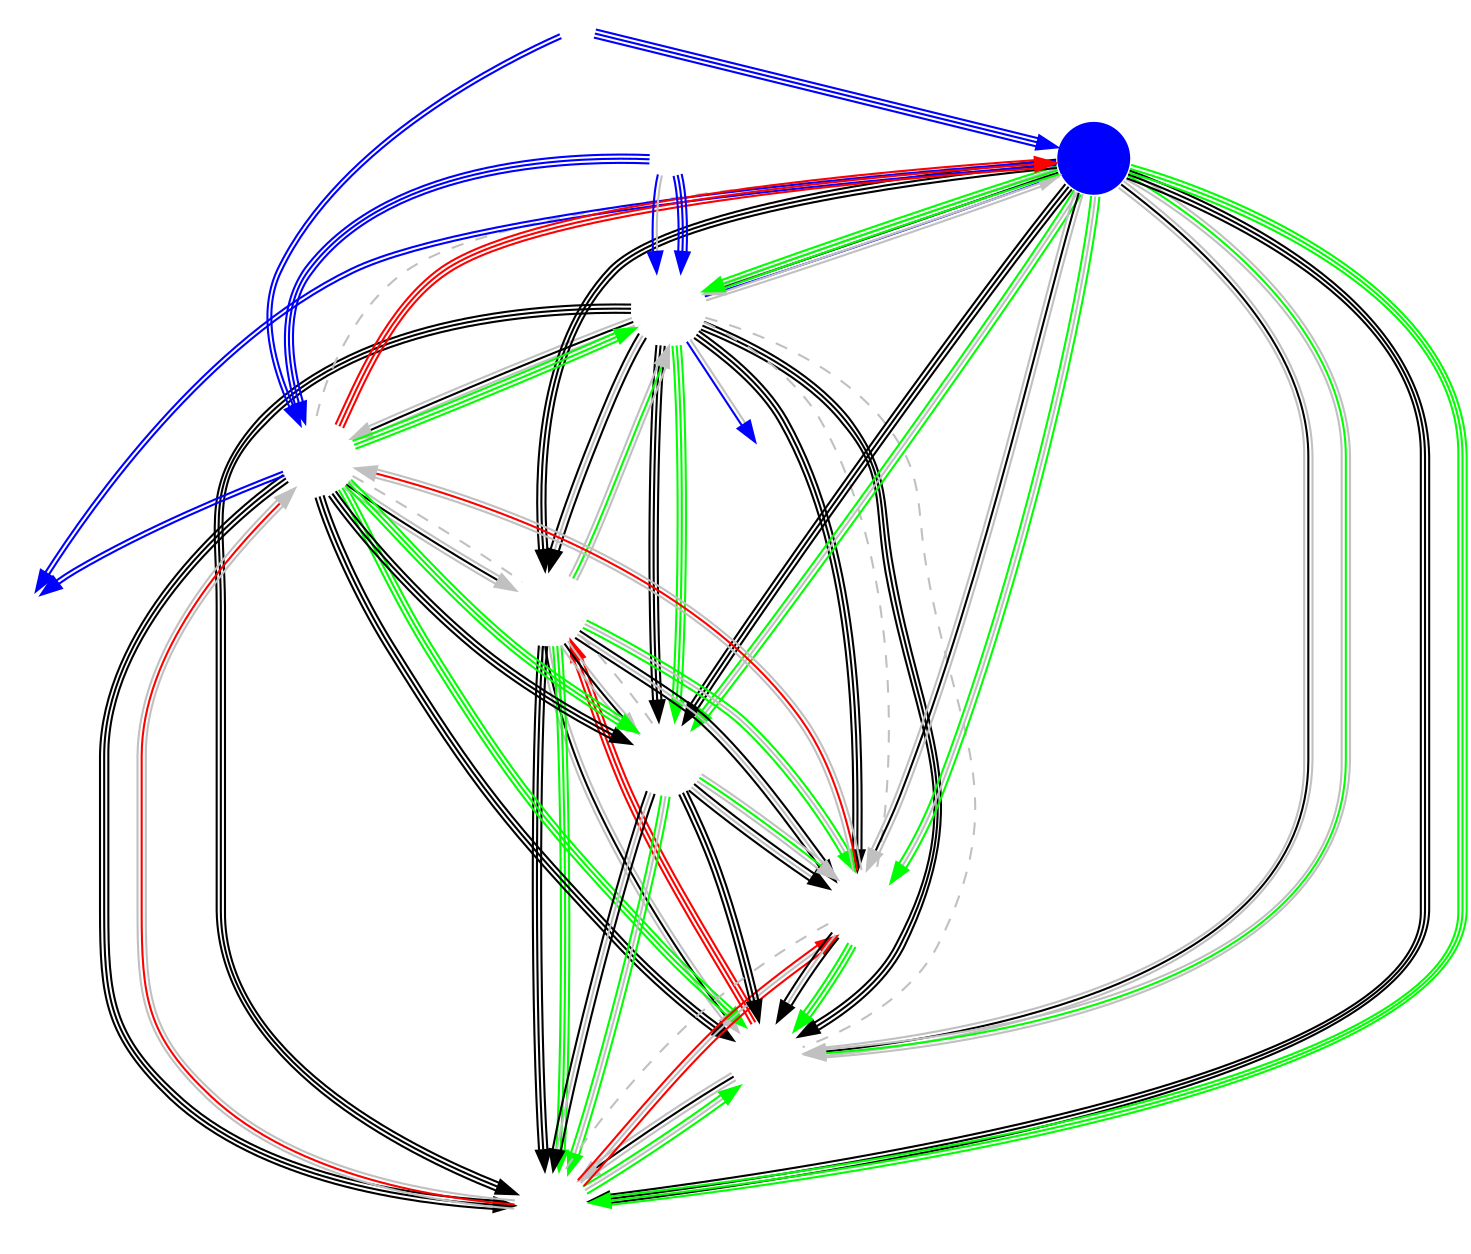 digraph NA {
	node [shape=circle fixedsize=true width=.5 label="" color="white" margin=0.5];
	imagepath="logos/";
	T8	[image="team-8.png"];
	TS	[image="tempo-storm.png" style=filled fillcolor=blue];
	NVT	[image="naventic.png"];
	BST	[image="b-step.png"];
	GFE	[image="gale-force-esports.png"];
	NT	[image="no-tomorrow.png"];
	SSS	[image="superstars.png"];
	TF	[image="team-freedom.png"];

	/* Week 1 */
	TS	->	NVT			[ color="gray:black:gray" ]
	T8	->	NT			[ color="black:black:black" ]
	SSS	->	TF			[ color="black:gray:black" ]
	GFE	->	BST			[ color="gray:black:gray" ]
	T8	->	BST			[ color="black:gray:black" ]
	GFE	->	NVT			[ color="black:black:black" ]

	/* Week 2 */
	TS	->	TF			[ color="gray:black:gray" ]
	SSS	->	NT			[ color="black:gray:black" ]
	TS	->	BST			[ color="black:black:black" ]
	NVT	->	NT			[ color="gray:black:gray" /*constraint=false color=red*/ ]
	TF	->	GFE			[ constraint=false color="gray:red:gray" ]
	T8	->	SSS			[ color="black:black:black" ]

	/* Week 3 */
	BST	->	NT			[ color="black:black:black" ]
	GFE	->	SSS			[ color="black:black:black" ]
	TF	->	NVT			[ color="black:gray:black" ]
	TS	->	T8			[ color="gray:black:gray" /*color=red constraint=false*/ ]
	T8	->	GFE			[ color="gray:black:gray" /*color=red constraint=false*/ ]
	BST	->	TF			[ color="black:gray:black" ]

	/* Week 4 */
	TS	->	NT			[ color="black:black:black" ]
	SSS	->	NVT			[ color="black:black:black" ]
	BST	->	SSS			[ color="gray:black:gray" ]
	T8	->	NVT			[ color="black:black:black" ]
	GFE	->	TS			[ /*color="black:black:black"*/ color="red:red:red" constraint=false ]
	NT	->	TF			[ /*color="black:gray:black"*/ color="red:gray:red" constraint=false ]

	/* Week 5 */
	GFE	->	NT			[ color="black:black:black" ]
	BST	->	NVT			[ color="gray:black:gray" ]
	TS	->	SSS			[ color="black:black:black"  ]
	T8	->	TF			[ color="black:black:black" ]
	


	/*** Western Clash ***/
	node [ width="0.25" ]
/*
	TL	[image="liquid.png" style=filled fillcolor=blue ];
*/
	FNC	[image="fnatic.png"];
	DIG	[image="dignitas.png"];
	NOM	[image="nomia.png"]
	INF	[image="infamous.png"]

	/* Upper Bracket: Round 1 */
/*
	TL	->	NOM	[ color="blue:gray" ]
*/
	DIG	->	T8	[ color="blue:gray" ]
	TS	->	INF	[ color="blue:blue" ]
	FNC	->	GFE	[ color="blue:blue" ]

	/* Lower Bracket: Round 1 */
	T8	->	NOM	[ color="blue:gray" ]
	GFE	->	INF	[ color="blue:blue" ]
	
	/* Upper Bracket: Round 2 */
/*
	TL	->	DIG	[ color="blue:blue:blue" ]
*/
	FNC	->	TS	[ color="blue:blue:blue" ]

	/* Lower Bracket: Round 2 */
	T8	->	TS	[ color="gray:blue:gray" constraint=false ]
	DIG	->	GFE	[ color="blue:blue:blue" ]

	/* Upper Bracket: Round 3 */
/*
	FNC	->	TL	[ color="blue:gray:blue" constraint=false ]
*/

	/* Lower Bracket: Round 3 */
	DIG	->	T8	[ color="blue:blue:blue" ]

	/* Upper Bracket: Round 4 */
/*
	DIG	->	FNC	[ color="gray:blue:gray" constraint=false ]
*/

	/* Lower Bracket: Round 4 */
/*
	DIG	->	TL	[ color="gray:blue:gray" constraint=false ]
*/



	/* Week 6 */
	GFE	->	T8	[ color="green:green:green" ]
	NVT	->	BST	[ /*color="green:green:green"*/ color="red:red:red" constraint=false ]
	SSS	->	TF	[ color="gray:green:gray" ]
	TS	->	NT	[ color="green:green:green" ]
	NT	->	NVT	[ color="green:gray:green" ]
	TS	->	T8	[ color="green:green:green" ]

	/* Week 7 */
	GFE	->	SSS	[ color="green:green:green" ]
	BST	->	TF	[ color="green:gray:green" ]
	NT	->	GFE	[ color="gray:red:gray" constraint=false ]
	BST	->	T8	[ color="gray:green:gray" ]
	TS	->	SSS	[ color="green:gray:green" ]
	TF	->	NVT	[ color="green:green:green" ]

	/* Week 8 */
	BST	->	NT	[ color="green:green:green" ]
	TS	->	TF	[ color="green:gray:green" ]
	T8	->	SSS	[ color="green:green:green" ]
	GFE	->	NVT	[ color="green:green:green" ]
	TS	->	NVT	[ color="gray:green:gray" ]
	SSS	->	NT	[ color="green:gray:green" ]

	edge [ color="gray" dir="none" constraint="false" style="dashed"]

	/* Week 9 */
	GFE	->	BST
	T8	->	TF
	TF	->	NT
	T8	->	NVT
	TS	->	GFE
	SSS	->	BST
}
